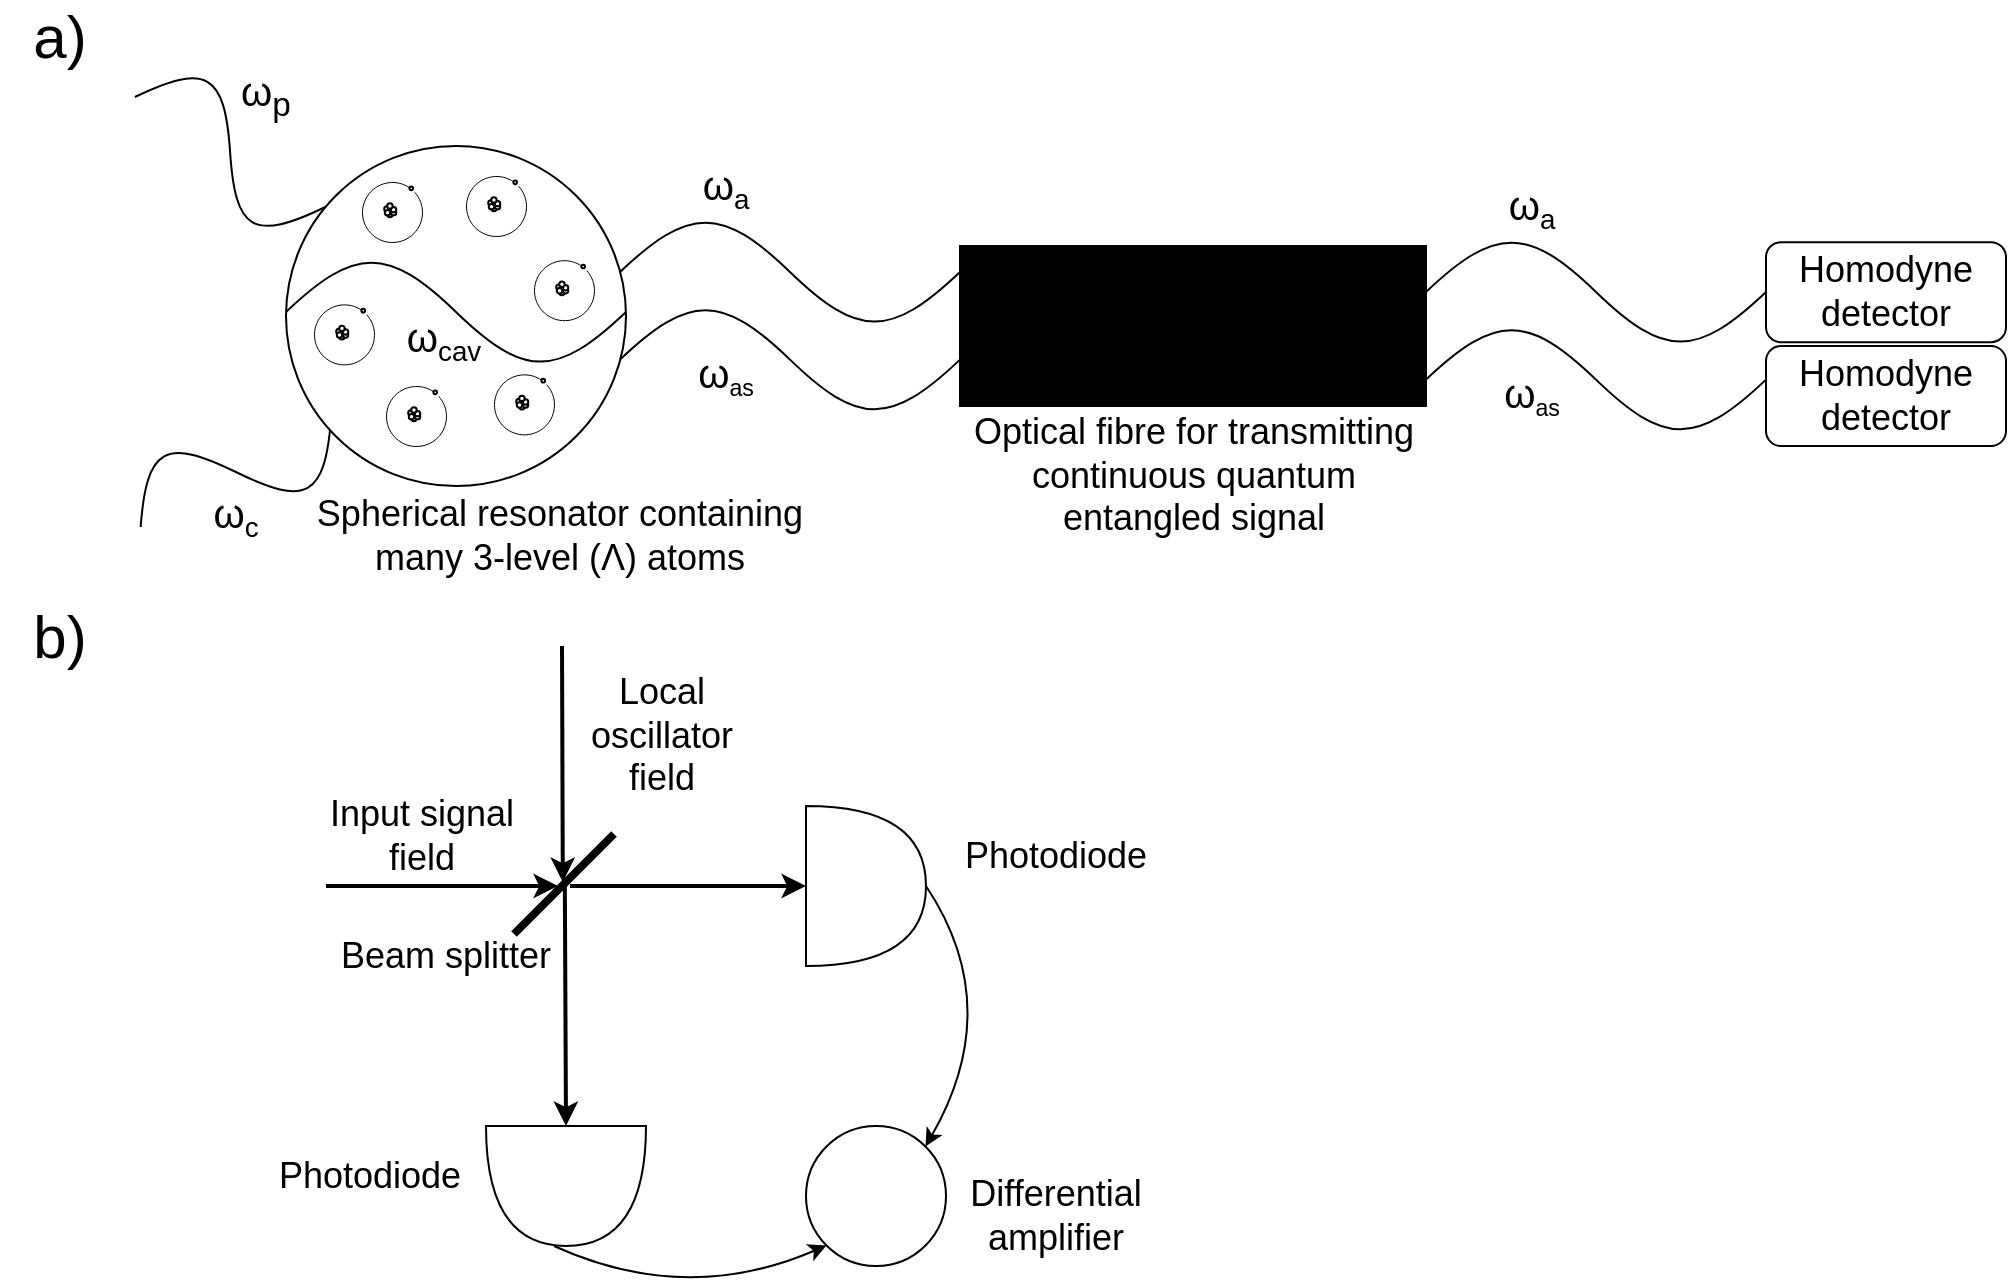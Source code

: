 <mxfile version="28.2.0">
  <diagram name="Page-1" id="zrNd_aCFd-0ZHuNw6RzU">
    <mxGraphModel dx="1340" dy="846" grid="1" gridSize="10" guides="1" tooltips="1" connect="1" arrows="1" fold="1" page="1" pageScale="1" pageWidth="850" pageHeight="1100" math="0" shadow="0">
      <root>
        <mxCell id="0" />
        <mxCell id="1" parent="0" />
        <mxCell id="AhxPN5zE4IiFzb2w9Dki-2" value="" style="pointerEvents=1;verticalLabelPosition=bottom;shadow=0;dashed=0;align=center;html=1;verticalAlign=top;shape=mxgraph.electrical.waveforms.sine_wave;rotation=-30;" vertex="1" parent="1">
          <mxGeometry x="140" y="280" width="110" height="66.18" as="geometry" />
        </mxCell>
        <mxCell id="AhxPN5zE4IiFzb2w9Dki-3" value="" style="ellipse;whiteSpace=wrap;html=1;aspect=fixed;" vertex="1" parent="1">
          <mxGeometry x="220" y="150" width="170" height="170" as="geometry" />
        </mxCell>
        <mxCell id="AhxPN5zE4IiFzb2w9Dki-5" value="" style="pointerEvents=1;verticalLabelPosition=bottom;shadow=0;dashed=0;align=center;html=1;verticalAlign=top;shape=mxgraph.electrical.waveforms.sine_wave;rotation=30;" vertex="1" parent="1">
          <mxGeometry x="136.999" y="119.999" width="110" height="66.18" as="geometry" />
        </mxCell>
        <mxCell id="AhxPN5zE4IiFzb2w9Dki-7" value="&lt;font style=&quot;font-size: 20px;&quot;&gt;ω&lt;sub style=&quot;&quot;&gt;p&lt;/sub&gt;&lt;/font&gt;" style="text;html=1;align=center;verticalAlign=middle;whiteSpace=wrap;rounded=0;" vertex="1" parent="1">
          <mxGeometry x="180" y="110" width="60" height="30" as="geometry" />
        </mxCell>
        <mxCell id="AhxPN5zE4IiFzb2w9Dki-8" value="&lt;font style=&quot;font-size: 20px;&quot;&gt;ω&lt;/font&gt;&lt;font style=&quot;font-size: 16.667px;&quot;&gt;&lt;sub&gt;c&lt;/sub&gt;&lt;/font&gt;" style="text;html=1;align=center;verticalAlign=middle;whiteSpace=wrap;rounded=0;" vertex="1" parent="1">
          <mxGeometry x="165" y="320" width="60" height="30" as="geometry" />
        </mxCell>
        <mxCell id="AhxPN5zE4IiFzb2w9Dki-19" value="" style="group" vertex="1" connectable="0" parent="1">
          <mxGeometry x="258" y="168" width="30" height="30" as="geometry" />
        </mxCell>
        <mxCell id="AhxPN5zE4IiFzb2w9Dki-17" value="" style="verticalLabelPosition=bottom;verticalAlign=top;html=1;shape=mxgraph.basic.arc;startAngle=0.133;endAngle=0.1;strokeWidth=0.5;" vertex="1" parent="AhxPN5zE4IiFzb2w9Dki-19">
          <mxGeometry width="30" height="30" as="geometry" />
        </mxCell>
        <mxCell id="AhxPN5zE4IiFzb2w9Dki-18" value="" style="group" vertex="1" connectable="0" parent="AhxPN5zE4IiFzb2w9Dki-19">
          <mxGeometry x="11.1" y="10.65" width="7.8" height="8.7" as="geometry" />
        </mxCell>
        <mxCell id="AhxPN5zE4IiFzb2w9Dki-14" value="" style="ellipse;whiteSpace=wrap;html=1;aspect=fixed;" vertex="1" parent="AhxPN5zE4IiFzb2w9Dki-18">
          <mxGeometry x="1.5" y="4.2" width="2.725" height="2.725" as="geometry" />
        </mxCell>
        <mxCell id="AhxPN5zE4IiFzb2w9Dki-9" value="" style="ellipse;whiteSpace=wrap;html=1;aspect=fixed;" vertex="1" parent="AhxPN5zE4IiFzb2w9Dki-18">
          <mxGeometry y="1.5" width="2.725" height="2.725" as="geometry" />
        </mxCell>
        <mxCell id="AhxPN5zE4IiFzb2w9Dki-10" value="" style="ellipse;whiteSpace=wrap;html=1;aspect=fixed;" vertex="1" parent="AhxPN5zE4IiFzb2w9Dki-18">
          <mxGeometry x="3.3" y="3.3" width="2.725" height="2.725" as="geometry" />
        </mxCell>
        <mxCell id="AhxPN5zE4IiFzb2w9Dki-12" value="" style="ellipse;whiteSpace=wrap;html=1;aspect=fixed;" vertex="1" parent="AhxPN5zE4IiFzb2w9Dki-18">
          <mxGeometry x="3.3" y="1.8" width="2.725" height="2.725" as="geometry" />
        </mxCell>
        <mxCell id="AhxPN5zE4IiFzb2w9Dki-11" value="" style="ellipse;whiteSpace=wrap;html=1;aspect=fixed;" vertex="1" parent="AhxPN5zE4IiFzb2w9Dki-18">
          <mxGeometry x="0.3" y="3.3" width="2.725" height="2.725" as="geometry" />
        </mxCell>
        <mxCell id="AhxPN5zE4IiFzb2w9Dki-13" value="" style="ellipse;whiteSpace=wrap;html=1;aspect=fixed;" vertex="1" parent="AhxPN5zE4IiFzb2w9Dki-18">
          <mxGeometry x="1.5" width="2.725" height="2.725" as="geometry" />
        </mxCell>
        <mxCell id="AhxPN5zE4IiFzb2w9Dki-15" value="" style="ellipse;whiteSpace=wrap;html=1;aspect=fixed;" vertex="1" parent="AhxPN5zE4IiFzb2w9Dki-19">
          <mxGeometry x="23.7" y="2.25" width="1.817" height="1.817" as="geometry" />
        </mxCell>
        <mxCell id="AhxPN5zE4IiFzb2w9Dki-20" value="" style="group" vertex="1" connectable="0" parent="1">
          <mxGeometry x="324" y="264.18" width="30" height="30" as="geometry" />
        </mxCell>
        <mxCell id="AhxPN5zE4IiFzb2w9Dki-21" value="" style="verticalLabelPosition=bottom;verticalAlign=top;html=1;shape=mxgraph.basic.arc;startAngle=0.133;endAngle=0.1;strokeWidth=0.5;" vertex="1" parent="AhxPN5zE4IiFzb2w9Dki-20">
          <mxGeometry width="30" height="30" as="geometry" />
        </mxCell>
        <mxCell id="AhxPN5zE4IiFzb2w9Dki-22" value="" style="group" vertex="1" connectable="0" parent="AhxPN5zE4IiFzb2w9Dki-20">
          <mxGeometry x="11.1" y="10.65" width="7.8" height="8.7" as="geometry" />
        </mxCell>
        <mxCell id="AhxPN5zE4IiFzb2w9Dki-23" value="" style="ellipse;whiteSpace=wrap;html=1;aspect=fixed;" vertex="1" parent="AhxPN5zE4IiFzb2w9Dki-22">
          <mxGeometry x="1.5" y="4.2" width="2.725" height="2.725" as="geometry" />
        </mxCell>
        <mxCell id="AhxPN5zE4IiFzb2w9Dki-24" value="" style="ellipse;whiteSpace=wrap;html=1;aspect=fixed;" vertex="1" parent="AhxPN5zE4IiFzb2w9Dki-22">
          <mxGeometry y="1.5" width="2.725" height="2.725" as="geometry" />
        </mxCell>
        <mxCell id="AhxPN5zE4IiFzb2w9Dki-25" value="" style="ellipse;whiteSpace=wrap;html=1;aspect=fixed;" vertex="1" parent="AhxPN5zE4IiFzb2w9Dki-22">
          <mxGeometry x="3.3" y="3.3" width="2.725" height="2.725" as="geometry" />
        </mxCell>
        <mxCell id="AhxPN5zE4IiFzb2w9Dki-26" value="" style="ellipse;whiteSpace=wrap;html=1;aspect=fixed;" vertex="1" parent="AhxPN5zE4IiFzb2w9Dki-22">
          <mxGeometry x="3.3" y="1.8" width="2.725" height="2.725" as="geometry" />
        </mxCell>
        <mxCell id="AhxPN5zE4IiFzb2w9Dki-27" value="" style="ellipse;whiteSpace=wrap;html=1;aspect=fixed;" vertex="1" parent="AhxPN5zE4IiFzb2w9Dki-22">
          <mxGeometry x="0.3" y="3.3" width="2.725" height="2.725" as="geometry" />
        </mxCell>
        <mxCell id="AhxPN5zE4IiFzb2w9Dki-28" value="" style="ellipse;whiteSpace=wrap;html=1;aspect=fixed;" vertex="1" parent="AhxPN5zE4IiFzb2w9Dki-22">
          <mxGeometry x="1.5" width="2.725" height="2.725" as="geometry" />
        </mxCell>
        <mxCell id="AhxPN5zE4IiFzb2w9Dki-29" value="" style="ellipse;whiteSpace=wrap;html=1;aspect=fixed;" vertex="1" parent="AhxPN5zE4IiFzb2w9Dki-20">
          <mxGeometry x="23.7" y="2.25" width="1.817" height="1.817" as="geometry" />
        </mxCell>
        <mxCell id="AhxPN5zE4IiFzb2w9Dki-50" value="" style="pointerEvents=1;verticalLabelPosition=bottom;shadow=0;dashed=0;align=center;html=1;verticalAlign=top;shape=mxgraph.electrical.waveforms.sine_wave;rotation=0;" vertex="1" parent="1">
          <mxGeometry x="220" y="200" width="170" height="66.18" as="geometry" />
        </mxCell>
        <mxCell id="AhxPN5zE4IiFzb2w9Dki-30" value="" style="group" vertex="1" connectable="0" parent="1">
          <mxGeometry x="344" y="207.09" width="30" height="30" as="geometry" />
        </mxCell>
        <mxCell id="AhxPN5zE4IiFzb2w9Dki-31" value="" style="verticalLabelPosition=bottom;verticalAlign=top;html=1;shape=mxgraph.basic.arc;startAngle=0.133;endAngle=0.1;strokeWidth=0.5;" vertex="1" parent="AhxPN5zE4IiFzb2w9Dki-30">
          <mxGeometry width="30" height="30" as="geometry" />
        </mxCell>
        <mxCell id="AhxPN5zE4IiFzb2w9Dki-32" value="" style="group" vertex="1" connectable="0" parent="AhxPN5zE4IiFzb2w9Dki-30">
          <mxGeometry x="11.1" y="10.65" width="7.8" height="8.7" as="geometry" />
        </mxCell>
        <mxCell id="AhxPN5zE4IiFzb2w9Dki-33" value="" style="ellipse;whiteSpace=wrap;html=1;aspect=fixed;" vertex="1" parent="AhxPN5zE4IiFzb2w9Dki-32">
          <mxGeometry x="1.5" y="4.2" width="2.725" height="2.725" as="geometry" />
        </mxCell>
        <mxCell id="AhxPN5zE4IiFzb2w9Dki-34" value="" style="ellipse;whiteSpace=wrap;html=1;aspect=fixed;" vertex="1" parent="AhxPN5zE4IiFzb2w9Dki-32">
          <mxGeometry y="1.5" width="2.725" height="2.725" as="geometry" />
        </mxCell>
        <mxCell id="AhxPN5zE4IiFzb2w9Dki-35" value="" style="ellipse;whiteSpace=wrap;html=1;aspect=fixed;" vertex="1" parent="AhxPN5zE4IiFzb2w9Dki-32">
          <mxGeometry x="3.3" y="3.3" width="2.725" height="2.725" as="geometry" />
        </mxCell>
        <mxCell id="AhxPN5zE4IiFzb2w9Dki-36" value="" style="ellipse;whiteSpace=wrap;html=1;aspect=fixed;" vertex="1" parent="AhxPN5zE4IiFzb2w9Dki-32">
          <mxGeometry x="3.3" y="1.8" width="2.725" height="2.725" as="geometry" />
        </mxCell>
        <mxCell id="AhxPN5zE4IiFzb2w9Dki-37" value="" style="ellipse;whiteSpace=wrap;html=1;aspect=fixed;" vertex="1" parent="AhxPN5zE4IiFzb2w9Dki-32">
          <mxGeometry x="0.3" y="3.3" width="2.725" height="2.725" as="geometry" />
        </mxCell>
        <mxCell id="AhxPN5zE4IiFzb2w9Dki-38" value="" style="ellipse;whiteSpace=wrap;html=1;aspect=fixed;" vertex="1" parent="AhxPN5zE4IiFzb2w9Dki-32">
          <mxGeometry x="1.5" width="2.725" height="2.725" as="geometry" />
        </mxCell>
        <mxCell id="AhxPN5zE4IiFzb2w9Dki-39" value="" style="ellipse;whiteSpace=wrap;html=1;aspect=fixed;" vertex="1" parent="AhxPN5zE4IiFzb2w9Dki-30">
          <mxGeometry x="23.7" y="2.25" width="1.817" height="1.817" as="geometry" />
        </mxCell>
        <mxCell id="AhxPN5zE4IiFzb2w9Dki-40" value="" style="group" vertex="1" connectable="0" parent="1">
          <mxGeometry x="234" y="229.18" width="30" height="30" as="geometry" />
        </mxCell>
        <mxCell id="AhxPN5zE4IiFzb2w9Dki-41" value="" style="verticalLabelPosition=bottom;verticalAlign=top;html=1;shape=mxgraph.basic.arc;startAngle=0.133;endAngle=0.1;strokeWidth=0.5;" vertex="1" parent="AhxPN5zE4IiFzb2w9Dki-40">
          <mxGeometry width="30" height="30" as="geometry" />
        </mxCell>
        <mxCell id="AhxPN5zE4IiFzb2w9Dki-42" value="" style="group" vertex="1" connectable="0" parent="AhxPN5zE4IiFzb2w9Dki-40">
          <mxGeometry x="11.1" y="10.65" width="7.8" height="8.7" as="geometry" />
        </mxCell>
        <mxCell id="AhxPN5zE4IiFzb2w9Dki-43" value="" style="ellipse;whiteSpace=wrap;html=1;aspect=fixed;" vertex="1" parent="AhxPN5zE4IiFzb2w9Dki-42">
          <mxGeometry x="1.5" y="4.2" width="2.725" height="2.725" as="geometry" />
        </mxCell>
        <mxCell id="AhxPN5zE4IiFzb2w9Dki-44" value="" style="ellipse;whiteSpace=wrap;html=1;aspect=fixed;" vertex="1" parent="AhxPN5zE4IiFzb2w9Dki-42">
          <mxGeometry y="1.5" width="2.725" height="2.725" as="geometry" />
        </mxCell>
        <mxCell id="AhxPN5zE4IiFzb2w9Dki-45" value="" style="ellipse;whiteSpace=wrap;html=1;aspect=fixed;" vertex="1" parent="AhxPN5zE4IiFzb2w9Dki-42">
          <mxGeometry x="3.3" y="3.3" width="2.725" height="2.725" as="geometry" />
        </mxCell>
        <mxCell id="AhxPN5zE4IiFzb2w9Dki-46" value="" style="ellipse;whiteSpace=wrap;html=1;aspect=fixed;" vertex="1" parent="AhxPN5zE4IiFzb2w9Dki-42">
          <mxGeometry x="3.3" y="1.8" width="2.725" height="2.725" as="geometry" />
        </mxCell>
        <mxCell id="AhxPN5zE4IiFzb2w9Dki-47" value="" style="ellipse;whiteSpace=wrap;html=1;aspect=fixed;" vertex="1" parent="AhxPN5zE4IiFzb2w9Dki-42">
          <mxGeometry x="0.3" y="3.3" width="2.725" height="2.725" as="geometry" />
        </mxCell>
        <mxCell id="AhxPN5zE4IiFzb2w9Dki-48" value="" style="ellipse;whiteSpace=wrap;html=1;aspect=fixed;" vertex="1" parent="AhxPN5zE4IiFzb2w9Dki-42">
          <mxGeometry x="1.5" width="2.725" height="2.725" as="geometry" />
        </mxCell>
        <mxCell id="AhxPN5zE4IiFzb2w9Dki-49" value="" style="ellipse;whiteSpace=wrap;html=1;aspect=fixed;" vertex="1" parent="AhxPN5zE4IiFzb2w9Dki-40">
          <mxGeometry x="23.7" y="2.25" width="1.817" height="1.817" as="geometry" />
        </mxCell>
        <mxCell id="AhxPN5zE4IiFzb2w9Dki-51" value="" style="pointerEvents=1;verticalLabelPosition=bottom;shadow=0;dashed=0;align=center;html=1;verticalAlign=top;shape=mxgraph.electrical.waveforms.sine_wave;rotation=0;" vertex="1" parent="1">
          <mxGeometry x="387" y="180" width="170" height="66.18" as="geometry" />
        </mxCell>
        <mxCell id="AhxPN5zE4IiFzb2w9Dki-52" value="" style="pointerEvents=1;verticalLabelPosition=bottom;shadow=0;dashed=0;align=center;html=1;verticalAlign=top;shape=mxgraph.electrical.waveforms.sine_wave;rotation=0;" vertex="1" parent="1">
          <mxGeometry x="387" y="223.82" width="170" height="66.18" as="geometry" />
        </mxCell>
        <mxCell id="AhxPN5zE4IiFzb2w9Dki-54" value="" style="group" vertex="1" connectable="0" parent="1">
          <mxGeometry x="270" y="270" width="30" height="30" as="geometry" />
        </mxCell>
        <mxCell id="AhxPN5zE4IiFzb2w9Dki-55" value="" style="verticalLabelPosition=bottom;verticalAlign=top;html=1;shape=mxgraph.basic.arc;startAngle=0.133;endAngle=0.1;strokeWidth=0.5;" vertex="1" parent="AhxPN5zE4IiFzb2w9Dki-54">
          <mxGeometry width="30" height="30" as="geometry" />
        </mxCell>
        <mxCell id="AhxPN5zE4IiFzb2w9Dki-56" value="" style="group" vertex="1" connectable="0" parent="AhxPN5zE4IiFzb2w9Dki-54">
          <mxGeometry x="11.1" y="10.65" width="7.8" height="8.7" as="geometry" />
        </mxCell>
        <mxCell id="AhxPN5zE4IiFzb2w9Dki-57" value="" style="ellipse;whiteSpace=wrap;html=1;aspect=fixed;" vertex="1" parent="AhxPN5zE4IiFzb2w9Dki-56">
          <mxGeometry x="1.5" y="4.2" width="2.725" height="2.725" as="geometry" />
        </mxCell>
        <mxCell id="AhxPN5zE4IiFzb2w9Dki-58" value="" style="ellipse;whiteSpace=wrap;html=1;aspect=fixed;" vertex="1" parent="AhxPN5zE4IiFzb2w9Dki-56">
          <mxGeometry y="1.5" width="2.725" height="2.725" as="geometry" />
        </mxCell>
        <mxCell id="AhxPN5zE4IiFzb2w9Dki-59" value="" style="ellipse;whiteSpace=wrap;html=1;aspect=fixed;" vertex="1" parent="AhxPN5zE4IiFzb2w9Dki-56">
          <mxGeometry x="3.3" y="3.3" width="2.725" height="2.725" as="geometry" />
        </mxCell>
        <mxCell id="AhxPN5zE4IiFzb2w9Dki-60" value="" style="ellipse;whiteSpace=wrap;html=1;aspect=fixed;" vertex="1" parent="AhxPN5zE4IiFzb2w9Dki-56">
          <mxGeometry x="3.3" y="1.8" width="2.725" height="2.725" as="geometry" />
        </mxCell>
        <mxCell id="AhxPN5zE4IiFzb2w9Dki-61" value="" style="ellipse;whiteSpace=wrap;html=1;aspect=fixed;" vertex="1" parent="AhxPN5zE4IiFzb2w9Dki-56">
          <mxGeometry x="0.3" y="3.3" width="2.725" height="2.725" as="geometry" />
        </mxCell>
        <mxCell id="AhxPN5zE4IiFzb2w9Dki-62" value="" style="ellipse;whiteSpace=wrap;html=1;aspect=fixed;" vertex="1" parent="AhxPN5zE4IiFzb2w9Dki-56">
          <mxGeometry x="1.5" width="2.725" height="2.725" as="geometry" />
        </mxCell>
        <mxCell id="AhxPN5zE4IiFzb2w9Dki-63" value="" style="ellipse;whiteSpace=wrap;html=1;aspect=fixed;" vertex="1" parent="AhxPN5zE4IiFzb2w9Dki-54">
          <mxGeometry x="23.7" y="2.25" width="1.817" height="1.817" as="geometry" />
        </mxCell>
        <mxCell id="AhxPN5zE4IiFzb2w9Dki-64" value="" style="group" vertex="1" connectable="0" parent="1">
          <mxGeometry x="310" y="165" width="30" height="30" as="geometry" />
        </mxCell>
        <mxCell id="AhxPN5zE4IiFzb2w9Dki-65" value="" style="verticalLabelPosition=bottom;verticalAlign=top;html=1;shape=mxgraph.basic.arc;startAngle=0.133;endAngle=0.1;strokeWidth=0.5;" vertex="1" parent="AhxPN5zE4IiFzb2w9Dki-64">
          <mxGeometry width="30" height="30" as="geometry" />
        </mxCell>
        <mxCell id="AhxPN5zE4IiFzb2w9Dki-66" value="" style="group" vertex="1" connectable="0" parent="AhxPN5zE4IiFzb2w9Dki-64">
          <mxGeometry x="11.1" y="10.65" width="7.8" height="8.7" as="geometry" />
        </mxCell>
        <mxCell id="AhxPN5zE4IiFzb2w9Dki-67" value="" style="ellipse;whiteSpace=wrap;html=1;aspect=fixed;" vertex="1" parent="AhxPN5zE4IiFzb2w9Dki-66">
          <mxGeometry x="1.5" y="4.2" width="2.725" height="2.725" as="geometry" />
        </mxCell>
        <mxCell id="AhxPN5zE4IiFzb2w9Dki-68" value="" style="ellipse;whiteSpace=wrap;html=1;aspect=fixed;" vertex="1" parent="AhxPN5zE4IiFzb2w9Dki-66">
          <mxGeometry y="1.5" width="2.725" height="2.725" as="geometry" />
        </mxCell>
        <mxCell id="AhxPN5zE4IiFzb2w9Dki-69" value="" style="ellipse;whiteSpace=wrap;html=1;aspect=fixed;" vertex="1" parent="AhxPN5zE4IiFzb2w9Dki-66">
          <mxGeometry x="3.3" y="3.3" width="2.725" height="2.725" as="geometry" />
        </mxCell>
        <mxCell id="AhxPN5zE4IiFzb2w9Dki-70" value="" style="ellipse;whiteSpace=wrap;html=1;aspect=fixed;" vertex="1" parent="AhxPN5zE4IiFzb2w9Dki-66">
          <mxGeometry x="3.3" y="1.8" width="2.725" height="2.725" as="geometry" />
        </mxCell>
        <mxCell id="AhxPN5zE4IiFzb2w9Dki-71" value="" style="ellipse;whiteSpace=wrap;html=1;aspect=fixed;" vertex="1" parent="AhxPN5zE4IiFzb2w9Dki-66">
          <mxGeometry x="0.3" y="3.3" width="2.725" height="2.725" as="geometry" />
        </mxCell>
        <mxCell id="AhxPN5zE4IiFzb2w9Dki-72" value="" style="ellipse;whiteSpace=wrap;html=1;aspect=fixed;" vertex="1" parent="AhxPN5zE4IiFzb2w9Dki-66">
          <mxGeometry x="1.5" width="2.725" height="2.725" as="geometry" />
        </mxCell>
        <mxCell id="AhxPN5zE4IiFzb2w9Dki-73" value="" style="ellipse;whiteSpace=wrap;html=1;aspect=fixed;" vertex="1" parent="AhxPN5zE4IiFzb2w9Dki-64">
          <mxGeometry x="23.7" y="2.25" width="1.817" height="1.817" as="geometry" />
        </mxCell>
        <mxCell id="AhxPN5zE4IiFzb2w9Dki-74" value="&lt;font style=&quot;font-size: 18px;&quot;&gt;Spherical resonator containing many 3-level (Λ) atoms&lt;/font&gt;" style="text;html=1;align=center;verticalAlign=middle;whiteSpace=wrap;rounded=0;" vertex="1" parent="1">
          <mxGeometry x="234" y="330" width="246" height="30" as="geometry" />
        </mxCell>
        <mxCell id="AhxPN5zE4IiFzb2w9Dki-76" value="&lt;font style=&quot;font-size: 20px;&quot;&gt;ω&lt;/font&gt;&lt;font style=&quot;font-size: 16.667px;&quot;&gt;&lt;sub&gt;a&lt;/sub&gt;&lt;/font&gt;" style="text;html=1;align=center;verticalAlign=middle;whiteSpace=wrap;rounded=0;" vertex="1" parent="1">
          <mxGeometry x="410" y="156.18" width="60" height="30" as="geometry" />
        </mxCell>
        <mxCell id="AhxPN5zE4IiFzb2w9Dki-77" value="&lt;font style=&quot;font-size: 20px;&quot;&gt;ω&lt;/font&gt;&lt;font style=&quot;font-size: 13.889px;&quot;&gt;&lt;sub&gt;as&lt;/sub&gt;&lt;/font&gt;" style="text;html=1;align=center;verticalAlign=middle;whiteSpace=wrap;rounded=0;" vertex="1" parent="1">
          <mxGeometry x="410" y="250" width="60" height="30" as="geometry" />
        </mxCell>
        <mxCell id="AhxPN5zE4IiFzb2w9Dki-78" value="" style="rounded=0;whiteSpace=wrap;html=1;fillStyle=cross-hatch;fillColor=light-dark(#FFFFFF,#FFD966);" vertex="1" parent="1">
          <mxGeometry x="557" y="200" width="233" height="80" as="geometry" />
        </mxCell>
        <mxCell id="AhxPN5zE4IiFzb2w9Dki-81" value="" style="pointerEvents=1;verticalLabelPosition=bottom;shadow=0;dashed=0;align=center;html=1;verticalAlign=top;shape=mxgraph.electrical.waveforms.sine_wave;rotation=0;" vertex="1" parent="1">
          <mxGeometry x="790" y="190" width="170" height="66.18" as="geometry" />
        </mxCell>
        <mxCell id="AhxPN5zE4IiFzb2w9Dki-82" value="" style="pointerEvents=1;verticalLabelPosition=bottom;shadow=0;dashed=0;align=center;html=1;verticalAlign=top;shape=mxgraph.electrical.waveforms.sine_wave;rotation=0;" vertex="1" parent="1">
          <mxGeometry x="790" y="233.82" width="170" height="66.18" as="geometry" />
        </mxCell>
        <mxCell id="AhxPN5zE4IiFzb2w9Dki-83" value="&lt;font style=&quot;font-size: 20px;&quot;&gt;ω&lt;/font&gt;&lt;font style=&quot;font-size: 16.667px;&quot;&gt;&lt;sub&gt;a&lt;/sub&gt;&lt;/font&gt;" style="text;html=1;align=center;verticalAlign=middle;whiteSpace=wrap;rounded=0;" vertex="1" parent="1">
          <mxGeometry x="813" y="166.18" width="60" height="30" as="geometry" />
        </mxCell>
        <mxCell id="AhxPN5zE4IiFzb2w9Dki-84" value="&lt;font style=&quot;font-size: 20px;&quot;&gt;ω&lt;/font&gt;&lt;font style=&quot;font-size: 13.889px;&quot;&gt;&lt;sub&gt;as&lt;/sub&gt;&lt;/font&gt;" style="text;html=1;align=center;verticalAlign=middle;whiteSpace=wrap;rounded=0;" vertex="1" parent="1">
          <mxGeometry x="813" y="260" width="60" height="30" as="geometry" />
        </mxCell>
        <mxCell id="AhxPN5zE4IiFzb2w9Dki-85" value="&lt;font style=&quot;font-size: 18px;&quot;&gt;Optical fibre for transmitting continuous quantum entangled signal&lt;/font&gt;" style="text;html=1;align=center;verticalAlign=middle;whiteSpace=wrap;rounded=0;" vertex="1" parent="1">
          <mxGeometry x="553.5" y="300" width="240" height="30" as="geometry" />
        </mxCell>
        <mxCell id="AhxPN5zE4IiFzb2w9Dki-91" value="&lt;font style=&quot;font-size: 18px;&quot;&gt;Homodyne detector&lt;/font&gt;" style="rounded=1;whiteSpace=wrap;html=1;" vertex="1" parent="1">
          <mxGeometry x="960" y="198.09" width="120" height="50" as="geometry" />
        </mxCell>
        <mxCell id="AhxPN5zE4IiFzb2w9Dki-92" value="&lt;font style=&quot;font-size: 18px;&quot;&gt;Homodyne detector&lt;/font&gt;" style="rounded=1;whiteSpace=wrap;html=1;" vertex="1" parent="1">
          <mxGeometry x="960" y="250" width="120" height="50" as="geometry" />
        </mxCell>
        <mxCell id="AhxPN5zE4IiFzb2w9Dki-93" value="&lt;font style=&quot;font-size: 30px;&quot;&gt;a)&lt;/font&gt;" style="text;html=1;align=center;verticalAlign=middle;whiteSpace=wrap;rounded=0;" vertex="1" parent="1">
          <mxGeometry x="77" y="80" width="60" height="30" as="geometry" />
        </mxCell>
        <mxCell id="AhxPN5zE4IiFzb2w9Dki-94" value="&lt;font style=&quot;font-size: 30px;&quot;&gt;b)&lt;/font&gt;" style="text;html=1;align=center;verticalAlign=middle;whiteSpace=wrap;rounded=0;" vertex="1" parent="1">
          <mxGeometry x="77" y="380" width="60" height="30" as="geometry" />
        </mxCell>
        <mxCell id="AhxPN5zE4IiFzb2w9Dki-95" value="" style="endArrow=classic;html=1;rounded=0;strokeWidth=2;" edge="1" parent="1">
          <mxGeometry width="50" height="50" relative="1" as="geometry">
            <mxPoint x="240" y="520" as="sourcePoint" />
            <mxPoint x="356" y="520" as="targetPoint" />
          </mxGeometry>
        </mxCell>
        <mxCell id="AhxPN5zE4IiFzb2w9Dki-96" value="" style="endArrow=classic;html=1;rounded=0;strokeWidth=2;" edge="1" parent="1">
          <mxGeometry width="50" height="50" relative="1" as="geometry">
            <mxPoint x="358" y="400" as="sourcePoint" />
            <mxPoint x="358.41" y="518" as="targetPoint" />
          </mxGeometry>
        </mxCell>
        <mxCell id="AhxPN5zE4IiFzb2w9Dki-97" value="" style="endArrow=none;html=1;rounded=0;endSize=6;strokeWidth=4;" edge="1" parent="1">
          <mxGeometry width="50" height="50" relative="1" as="geometry">
            <mxPoint x="334" y="544" as="sourcePoint" />
            <mxPoint x="384" y="494" as="targetPoint" />
          </mxGeometry>
        </mxCell>
        <mxCell id="AhxPN5zE4IiFzb2w9Dki-99" value="&lt;font style=&quot;font-size: 18px;&quot;&gt;Beam splitter&lt;/font&gt;" style="text;html=1;align=center;verticalAlign=middle;whiteSpace=wrap;rounded=0;" vertex="1" parent="1">
          <mxGeometry x="225" y="540" width="150" height="30" as="geometry" />
        </mxCell>
        <mxCell id="AhxPN5zE4IiFzb2w9Dki-100" value="&lt;font style=&quot;font-size: 18px;&quot;&gt;Local oscillator field&lt;/font&gt;" style="text;html=1;align=center;verticalAlign=middle;whiteSpace=wrap;rounded=0;" vertex="1" parent="1">
          <mxGeometry x="360" y="430" width="96" height="30" as="geometry" />
        </mxCell>
        <mxCell id="AhxPN5zE4IiFzb2w9Dki-101" value="&lt;font style=&quot;font-size: 18px;&quot;&gt;Input signal field&lt;/font&gt;" style="text;html=1;align=center;verticalAlign=middle;whiteSpace=wrap;rounded=0;" vertex="1" parent="1">
          <mxGeometry x="240" y="480" width="96" height="30" as="geometry" />
        </mxCell>
        <mxCell id="AhxPN5zE4IiFzb2w9Dki-102" value="" style="endArrow=classic;html=1;rounded=0;strokeWidth=2;" edge="1" parent="1">
          <mxGeometry width="50" height="50" relative="1" as="geometry">
            <mxPoint x="359.41" y="519" as="sourcePoint" />
            <mxPoint x="360" y="640" as="targetPoint" />
          </mxGeometry>
        </mxCell>
        <mxCell id="AhxPN5zE4IiFzb2w9Dki-104" value="" style="endArrow=classic;html=1;rounded=0;strokeWidth=2;" edge="1" parent="1" target="AhxPN5zE4IiFzb2w9Dki-110">
          <mxGeometry width="50" height="50" relative="1" as="geometry">
            <mxPoint x="362" y="520" as="sourcePoint" />
            <mxPoint x="480" y="520" as="targetPoint" />
          </mxGeometry>
        </mxCell>
        <mxCell id="AhxPN5zE4IiFzb2w9Dki-110" value="" style="shape=or;whiteSpace=wrap;html=1;" vertex="1" parent="1">
          <mxGeometry x="480" y="480" width="60" height="80" as="geometry" />
        </mxCell>
        <mxCell id="AhxPN5zE4IiFzb2w9Dki-111" value="&lt;font style=&quot;font-size: 18px;&quot;&gt;Photodiode&lt;/font&gt;" style="text;html=1;align=center;verticalAlign=middle;whiteSpace=wrap;rounded=0;" vertex="1" parent="1">
          <mxGeometry x="530" y="490" width="150" height="30" as="geometry" />
        </mxCell>
        <mxCell id="AhxPN5zE4IiFzb2w9Dki-112" value="" style="shape=or;whiteSpace=wrap;html=1;rotation=90;" vertex="1" parent="1">
          <mxGeometry x="330" y="630" width="60" height="80" as="geometry" />
        </mxCell>
        <mxCell id="AhxPN5zE4IiFzb2w9Dki-113" value="&lt;font style=&quot;font-size: 18px;&quot;&gt;Photodiode&lt;/font&gt;" style="text;html=1;align=center;verticalAlign=middle;whiteSpace=wrap;rounded=0;" vertex="1" parent="1">
          <mxGeometry x="187" y="650" width="150" height="30" as="geometry" />
        </mxCell>
        <mxCell id="AhxPN5zE4IiFzb2w9Dki-114" value="" style="curved=1;endArrow=classic;html=1;rounded=0;entryX=0;entryY=1;entryDx=0;entryDy=0;" edge="1" parent="1" target="AhxPN5zE4IiFzb2w9Dki-116">
          <mxGeometry width="50" height="50" relative="1" as="geometry">
            <mxPoint x="354" y="700" as="sourcePoint" />
            <mxPoint x="490" y="690" as="targetPoint" />
            <Array as="points">
              <mxPoint x="420" y="730" />
            </Array>
          </mxGeometry>
        </mxCell>
        <mxCell id="AhxPN5zE4IiFzb2w9Dki-115" value="" style="curved=1;endArrow=classic;html=1;rounded=0;exitX=1;exitY=0.5;exitDx=0;exitDy=0;exitPerimeter=0;entryX=1;entryY=0;entryDx=0;entryDy=0;" edge="1" parent="1" source="AhxPN5zE4IiFzb2w9Dki-110" target="AhxPN5zE4IiFzb2w9Dki-116">
          <mxGeometry width="50" height="50" relative="1" as="geometry">
            <mxPoint x="567" y="580" as="sourcePoint" />
            <mxPoint x="510" y="640" as="targetPoint" />
            <Array as="points">
              <mxPoint x="580" y="580" />
            </Array>
          </mxGeometry>
        </mxCell>
        <mxCell id="AhxPN5zE4IiFzb2w9Dki-116" value="" style="ellipse;whiteSpace=wrap;html=1;aspect=fixed;" vertex="1" parent="1">
          <mxGeometry x="480" y="640" width="70" height="70" as="geometry" />
        </mxCell>
        <mxCell id="AhxPN5zE4IiFzb2w9Dki-117" value="&lt;font style=&quot;font-size: 18px;&quot;&gt;Differential amplifier&lt;/font&gt;" style="text;html=1;align=center;verticalAlign=middle;whiteSpace=wrap;rounded=0;" vertex="1" parent="1">
          <mxGeometry x="530" y="670" width="150" height="30" as="geometry" />
        </mxCell>
        <mxCell id="AhxPN5zE4IiFzb2w9Dki-118" value="&lt;font style=&quot;font-size: 20px;&quot;&gt;ω&lt;/font&gt;&lt;font style=&quot;font-size: 16.667px;&quot;&gt;&lt;sub&gt;cav&lt;/sub&gt;&lt;/font&gt;" style="text;html=1;align=center;verticalAlign=middle;whiteSpace=wrap;rounded=0;" vertex="1" parent="1">
          <mxGeometry x="269" y="232" width="60" height="30" as="geometry" />
        </mxCell>
      </root>
    </mxGraphModel>
  </diagram>
</mxfile>
